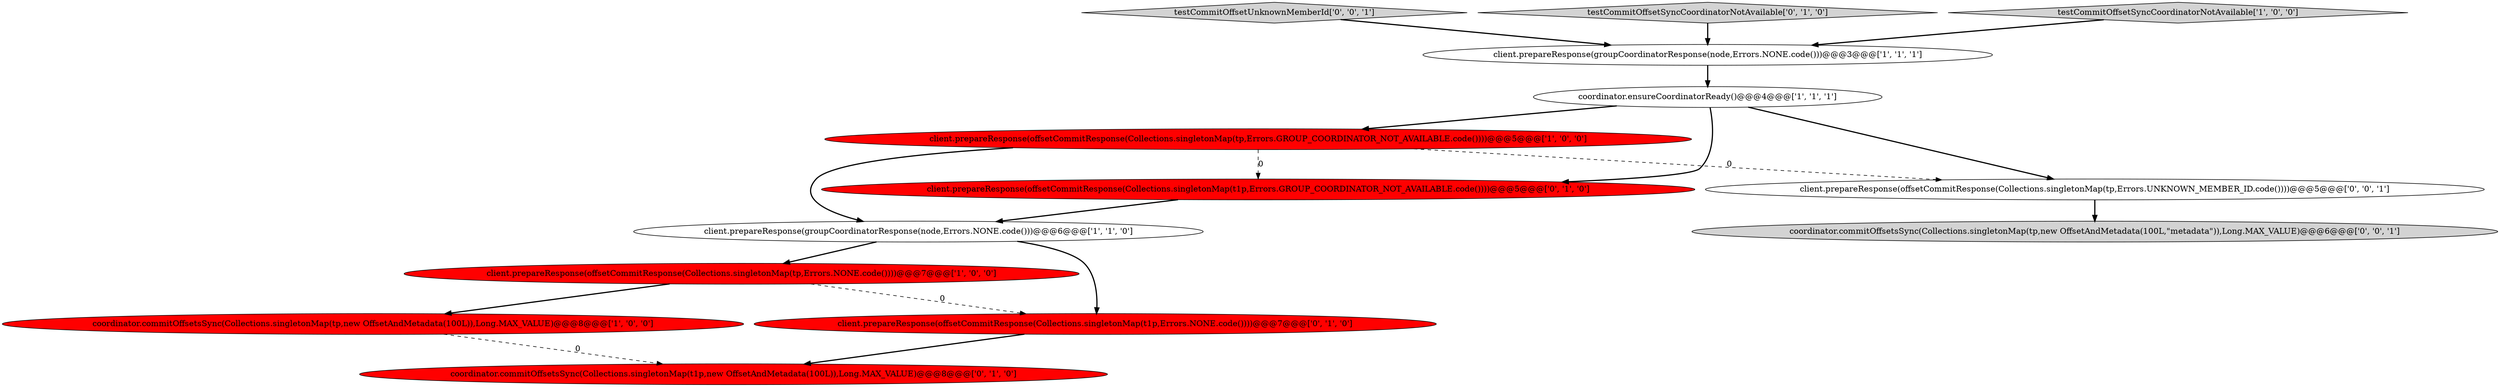 digraph {
3 [style = filled, label = "client.prepareResponse(offsetCommitResponse(Collections.singletonMap(tp,Errors.GROUP_COORDINATOR_NOT_AVAILABLE.code())))@@@5@@@['1', '0', '0']", fillcolor = red, shape = ellipse image = "AAA1AAABBB1BBB"];
13 [style = filled, label = "testCommitOffsetUnknownMemberId['0', '0', '1']", fillcolor = lightgray, shape = diamond image = "AAA0AAABBB3BBB"];
4 [style = filled, label = "coordinator.ensureCoordinatorReady()@@@4@@@['1', '1', '1']", fillcolor = white, shape = ellipse image = "AAA0AAABBB1BBB"];
5 [style = filled, label = "client.prepareResponse(groupCoordinatorResponse(node,Errors.NONE.code()))@@@6@@@['1', '1', '0']", fillcolor = white, shape = ellipse image = "AAA0AAABBB1BBB"];
0 [style = filled, label = "coordinator.commitOffsetsSync(Collections.singletonMap(tp,new OffsetAndMetadata(100L)),Long.MAX_VALUE)@@@8@@@['1', '0', '0']", fillcolor = red, shape = ellipse image = "AAA1AAABBB1BBB"];
12 [style = filled, label = "coordinator.commitOffsetsSync(Collections.singletonMap(tp,new OffsetAndMetadata(100L,\"metadata\")),Long.MAX_VALUE)@@@6@@@['0', '0', '1']", fillcolor = lightgray, shape = ellipse image = "AAA0AAABBB3BBB"];
10 [style = filled, label = "client.prepareResponse(offsetCommitResponse(Collections.singletonMap(t1p,Errors.GROUP_COORDINATOR_NOT_AVAILABLE.code())))@@@5@@@['0', '1', '0']", fillcolor = red, shape = ellipse image = "AAA1AAABBB2BBB"];
6 [style = filled, label = "client.prepareResponse(groupCoordinatorResponse(node,Errors.NONE.code()))@@@3@@@['1', '1', '1']", fillcolor = white, shape = ellipse image = "AAA0AAABBB1BBB"];
9 [style = filled, label = "testCommitOffsetSyncCoordinatorNotAvailable['0', '1', '0']", fillcolor = lightgray, shape = diamond image = "AAA0AAABBB2BBB"];
11 [style = filled, label = "client.prepareResponse(offsetCommitResponse(Collections.singletonMap(tp,Errors.UNKNOWN_MEMBER_ID.code())))@@@5@@@['0', '0', '1']", fillcolor = white, shape = ellipse image = "AAA0AAABBB3BBB"];
1 [style = filled, label = "testCommitOffsetSyncCoordinatorNotAvailable['1', '0', '0']", fillcolor = lightgray, shape = diamond image = "AAA0AAABBB1BBB"];
2 [style = filled, label = "client.prepareResponse(offsetCommitResponse(Collections.singletonMap(tp,Errors.NONE.code())))@@@7@@@['1', '0', '0']", fillcolor = red, shape = ellipse image = "AAA1AAABBB1BBB"];
8 [style = filled, label = "client.prepareResponse(offsetCommitResponse(Collections.singletonMap(t1p,Errors.NONE.code())))@@@7@@@['0', '1', '0']", fillcolor = red, shape = ellipse image = "AAA1AAABBB2BBB"];
7 [style = filled, label = "coordinator.commitOffsetsSync(Collections.singletonMap(t1p,new OffsetAndMetadata(100L)),Long.MAX_VALUE)@@@8@@@['0', '1', '0']", fillcolor = red, shape = ellipse image = "AAA1AAABBB2BBB"];
4->10 [style = bold, label=""];
4->3 [style = bold, label=""];
6->4 [style = bold, label=""];
5->2 [style = bold, label=""];
3->5 [style = bold, label=""];
2->0 [style = bold, label=""];
1->6 [style = bold, label=""];
5->8 [style = bold, label=""];
11->12 [style = bold, label=""];
10->5 [style = bold, label=""];
13->6 [style = bold, label=""];
3->10 [style = dashed, label="0"];
4->11 [style = bold, label=""];
0->7 [style = dashed, label="0"];
2->8 [style = dashed, label="0"];
3->11 [style = dashed, label="0"];
8->7 [style = bold, label=""];
9->6 [style = bold, label=""];
}

